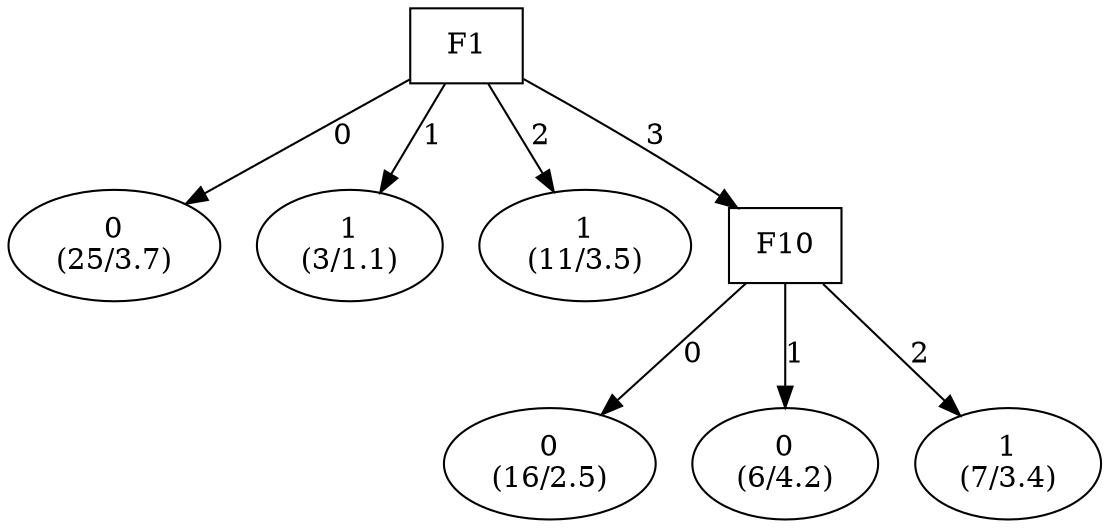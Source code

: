 digraph YaDT {
n0 [ shape=box, label="F1\n"]
n0 -> n1 [label="0"]
n1 [ shape=ellipse, label="0\n(25/3.7)"]
n0 -> n2 [label="1"]
n2 [ shape=ellipse, label="1\n(3/1.1)"]
n0 -> n3 [label="2"]
n3 [ shape=ellipse, label="1\n(11/3.5)"]
n0 -> n4 [label="3"]
n4 [ shape=box, label="F10\n"]
n4 -> n5 [label="0"]
n5 [ shape=ellipse, label="0\n(16/2.5)"]
n4 -> n6 [label="1"]
n6 [ shape=ellipse, label="0\n(6/4.2)"]
n4 -> n7 [label="2"]
n7 [ shape=ellipse, label="1\n(7/3.4)"]
}
